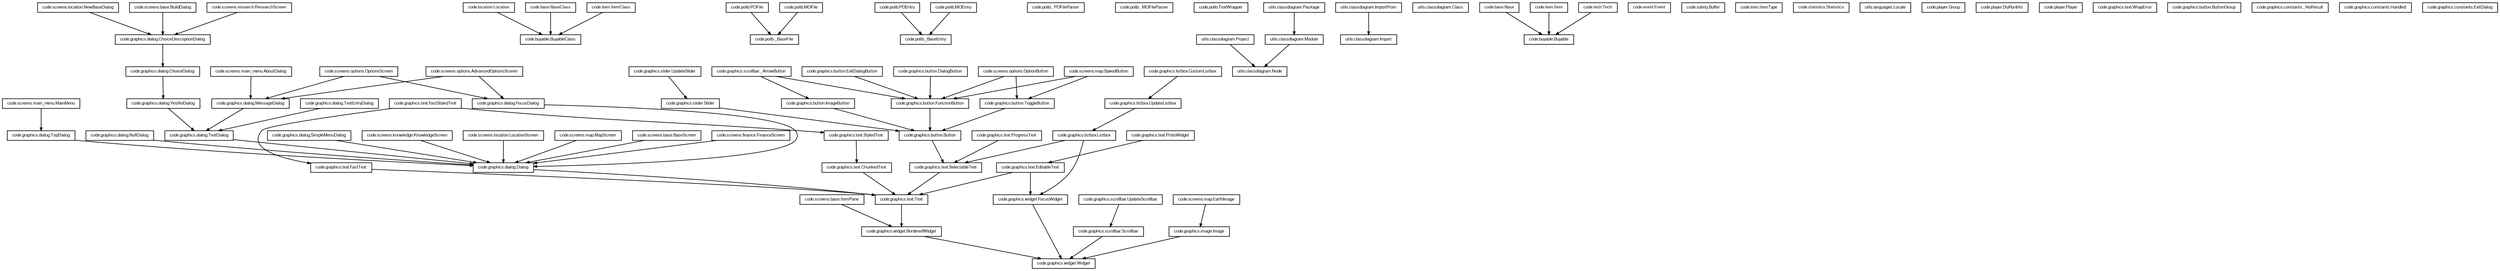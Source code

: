 digraph "singularity" {
edge [arrowsize=.50];
node [shape=record,fontname=FreeSans,fontsize=7,height=.10,width=.10
      style=filled,fillcolor=white];
"code.graphics.listbox.Listbox";
"code.graphics.listbox.UpdateListbox";
"code.graphics.listbox.CustomListbox";
"code.screens.options.OptionsScreen";
"code.screens.options.AdvancedOptionsScreen";
"code.screens.options.OptionButton";
"code.location.Location";
"code.polib._BaseFile";
"code.polib.POFile";
"code.polib.MOFile";
"code.polib._BaseEntry";
"code.polib.POEntry";
"code.polib.MOEntry";
"code.polib._POFileParser";
"code.polib._MOFileParser";
"code.polib.TextWrapper";
"code.screens.main_menu.MainMenu";
"code.screens.main_menu.AboutDialog";
"code.screens.location.LocationScreen";
"code.screens.location.NewBaseDialog";
"utils.classdiagram.Node";
"utils.classdiagram.Project";
"utils.classdiagram.Module";
"utils.classdiagram.Package";
"utils.classdiagram.Import";
"utils.classdiagram.ImportFrom";
"utils.classdiagram.Class";
"code.base.BaseClass";
"code.base.Base";
"code.event.Event";
"code.safety.Buffer";
"code.buyable.BuyableClass";
"code.buyable.Buyable";
"code.item.ItemType";
"code.item.ItemClass";
"code.item.Item";
"code.statistics.Statistics";
"code.tech.Tech";
"code.screens.map.EarthImage";
"code.screens.map.MapScreen";
"code.screens.map.SpeedButton";
"code.screens.base.BuildDialog";
"code.screens.base.ItemPane";
"code.screens.base.BaseScreen";
"utils.languages.Locale";
"code.player.Group";
"code.player.DryRunInfo";
"code.player.Player";
"code.graphics.widget.Widget";
"code.graphics.widget.BorderedWidget";
"code.graphics.widget.FocusWidget";
"code.graphics.scrollbar._ArrowButton";
"code.graphics.scrollbar.Scrollbar";
"code.graphics.scrollbar.UpdateScrollbar";
"code.graphics.text.WrapError";
"code.graphics.text.Text";
"code.graphics.text.FastText";
"code.graphics.text.EditableText";
"code.graphics.text.SelectableText";
"code.graphics.text.ProgressText";
"code.graphics.text.ChunkedText";
"code.graphics.text.StyledText";
"code.graphics.text.FastStyledText";
"code.graphics.text.ProtoWidget";
"code.graphics.slider.Slider";
"code.graphics.slider.UpdateSlider";
"code.screens.knowledge.KnowledgeScreen";
"code.screens.research.ResearchScreen";
"code.screens.finance.FinanceScreen";
"code.graphics.button.Button";
"code.graphics.button.ImageButton";
"code.graphics.button.FunctionButton";
"code.graphics.button.ExitDialogButton";
"code.graphics.button.DialogButton";
"code.graphics.button.ToggleButton";
"code.graphics.button.ButtonGroup";
"code.graphics.dialog.Dialog";
"code.graphics.dialog.FocusDialog";
"code.graphics.dialog.NullDialog";
"code.graphics.dialog.TopDialog";
"code.graphics.dialog.TextDialog";
"code.graphics.dialog.YesNoDialog";
"code.graphics.dialog.MessageDialog";
"code.graphics.dialog.TextEntryDialog";
"code.graphics.dialog.ChoiceDialog";
"code.graphics.dialog.ChoiceDescriptionDialog";
"code.graphics.dialog.SimpleMenuDialog";
"code.graphics.constants._NoResult";
"code.graphics.constants.Handled";
"code.graphics.constants.ExitDialog";
"code.graphics.image.Image";
"code.graphics.listbox.Listbox" -> "code.graphics.widget.FocusWidget";
"code.graphics.listbox.Listbox" -> "code.graphics.text.SelectableText";
"code.graphics.listbox.UpdateListbox" -> "code.graphics.listbox.Listbox";
"code.graphics.listbox.CustomListbox" -> "code.graphics.listbox.UpdateListbox";
"code.screens.options.OptionsScreen" -> "code.graphics.dialog.FocusDialog";
"code.screens.options.OptionsScreen" -> "code.graphics.dialog.MessageDialog";
"code.screens.options.AdvancedOptionsScreen" -> "code.graphics.dialog.FocusDialog";
"code.screens.options.AdvancedOptionsScreen" -> "code.graphics.dialog.MessageDialog";
"code.screens.options.OptionButton" -> "code.graphics.button.ToggleButton";
"code.screens.options.OptionButton" -> "code.graphics.button.FunctionButton";
"code.location.Location" -> "code.buyable.BuyableClass";
"code.polib.POFile" -> "code.polib._BaseFile";
"code.polib.MOFile" -> "code.polib._BaseFile";
"code.polib.POEntry" -> "code.polib._BaseEntry";
"code.polib.MOEntry" -> "code.polib._BaseEntry";
"code.screens.main_menu.MainMenu" -> "code.graphics.dialog.TopDialog";
"code.screens.main_menu.AboutDialog" -> "code.graphics.dialog.MessageDialog";
"code.screens.location.LocationScreen" -> "code.graphics.dialog.Dialog";
"code.screens.location.NewBaseDialog" -> "code.graphics.dialog.ChoiceDescriptionDialog";
"utils.classdiagram.Project" -> "utils.classdiagram.Node";
"utils.classdiagram.Module" -> "utils.classdiagram.Node";
"utils.classdiagram.Package" -> "utils.classdiagram.Module";
"utils.classdiagram.ImportFrom" -> "utils.classdiagram.Import";
"code.base.BaseClass" -> "code.buyable.BuyableClass";
"code.base.Base" -> "code.buyable.Buyable";
"code.item.ItemClass" -> "code.buyable.BuyableClass";
"code.item.Item" -> "code.buyable.Buyable";
"code.tech.Tech" -> "code.buyable.Buyable";
"code.screens.map.EarthImage" -> "code.graphics.image.Image";
"code.screens.map.MapScreen" -> "code.graphics.dialog.Dialog";
"code.screens.map.SpeedButton" -> "code.graphics.button.ToggleButton";
"code.screens.map.SpeedButton" -> "code.graphics.button.FunctionButton";
"code.screens.base.BuildDialog" -> "code.graphics.dialog.ChoiceDescriptionDialog";
"code.screens.base.ItemPane" -> "code.graphics.widget.BorderedWidget";
"code.screens.base.BaseScreen" -> "code.graphics.dialog.Dialog";
"code.graphics.widget.BorderedWidget" -> "code.graphics.widget.Widget";
"code.graphics.widget.FocusWidget" -> "code.graphics.widget.Widget";
"code.graphics.scrollbar._ArrowButton" -> "code.graphics.button.FunctionButton";
"code.graphics.scrollbar._ArrowButton" -> "code.graphics.button.ImageButton";
"code.graphics.scrollbar.Scrollbar" -> "code.graphics.widget.Widget";
"code.graphics.scrollbar.UpdateScrollbar" -> "code.graphics.scrollbar.Scrollbar";
"code.graphics.text.Text" -> "code.graphics.widget.BorderedWidget";
"code.graphics.text.FastText" -> "code.graphics.text.Text";
"code.graphics.text.EditableText" -> "code.graphics.widget.FocusWidget";
"code.graphics.text.EditableText" -> "code.graphics.text.Text";
"code.graphics.text.SelectableText" -> "code.graphics.text.Text";
"code.graphics.text.ProgressText" -> "code.graphics.text.SelectableText";
"code.graphics.text.ChunkedText" -> "code.graphics.text.Text";
"code.graphics.text.StyledText" -> "code.graphics.text.ChunkedText";
"code.graphics.text.FastStyledText" -> "code.graphics.text.FastText";
"code.graphics.text.FastStyledText" -> "code.graphics.text.StyledText";
"code.graphics.text.ProtoWidget" -> "code.graphics.text.EditableText";
"code.graphics.slider.Slider" -> "code.graphics.button.Button";
"code.graphics.slider.UpdateSlider" -> "code.graphics.slider.Slider";
"code.screens.knowledge.KnowledgeScreen" -> "code.graphics.dialog.Dialog";
"code.screens.research.ResearchScreen" -> "code.graphics.dialog.ChoiceDescriptionDialog";
"code.screens.finance.FinanceScreen" -> "code.graphics.dialog.Dialog";
"code.graphics.button.Button" -> "code.graphics.text.SelectableText";
"code.graphics.button.ImageButton" -> "code.graphics.button.Button";
"code.graphics.button.FunctionButton" -> "code.graphics.button.Button";
"code.graphics.button.ExitDialogButton" -> "code.graphics.button.FunctionButton";
"code.graphics.button.DialogButton" -> "code.graphics.button.FunctionButton";
"code.graphics.button.ToggleButton" -> "code.graphics.button.Button";
"code.graphics.dialog.Dialog" -> "code.graphics.text.Text";
"code.graphics.dialog.FocusDialog" -> "code.graphics.dialog.Dialog";
"code.graphics.dialog.NullDialog" -> "code.graphics.dialog.Dialog";
"code.graphics.dialog.TopDialog" -> "code.graphics.dialog.Dialog";
"code.graphics.dialog.TextDialog" -> "code.graphics.dialog.Dialog";
"code.graphics.dialog.YesNoDialog" -> "code.graphics.dialog.TextDialog";
"code.graphics.dialog.MessageDialog" -> "code.graphics.dialog.TextDialog";
"code.graphics.dialog.TextEntryDialog" -> "code.graphics.dialog.TextDialog";
"code.graphics.dialog.ChoiceDialog" -> "code.graphics.dialog.YesNoDialog";
"code.graphics.dialog.ChoiceDescriptionDialog" -> "code.graphics.dialog.ChoiceDialog";
"code.graphics.dialog.SimpleMenuDialog" -> "code.graphics.dialog.Dialog";
"code.graphics.image.Image" -> "code.graphics.widget.Widget";
}
